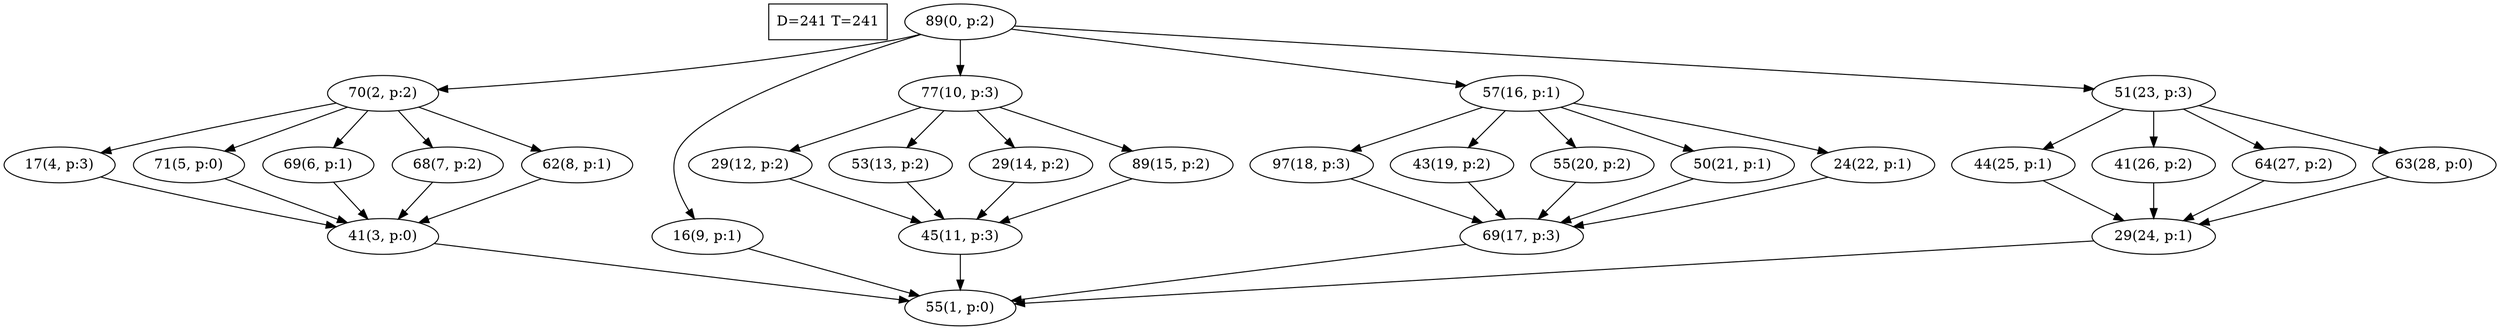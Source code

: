 digraph Task {
i [shape=box, label="D=241 T=241"]; 
0 [label="89(0, p:2)"];
1 [label="55(1, p:0)"];
2 [label="70(2, p:2)"];
3 [label="41(3, p:0)"];
4 [label="17(4, p:3)"];
5 [label="71(5, p:0)"];
6 [label="69(6, p:1)"];
7 [label="68(7, p:2)"];
8 [label="62(8, p:1)"];
9 [label="16(9, p:1)"];
10 [label="77(10, p:3)"];
11 [label="45(11, p:3)"];
12 [label="29(12, p:2)"];
13 [label="53(13, p:2)"];
14 [label="29(14, p:2)"];
15 [label="89(15, p:2)"];
16 [label="57(16, p:1)"];
17 [label="69(17, p:3)"];
18 [label="97(18, p:3)"];
19 [label="43(19, p:2)"];
20 [label="55(20, p:2)"];
21 [label="50(21, p:1)"];
22 [label="24(22, p:1)"];
23 [label="51(23, p:3)"];
24 [label="29(24, p:1)"];
25 [label="44(25, p:1)"];
26 [label="41(26, p:2)"];
27 [label="64(27, p:2)"];
28 [label="63(28, p:0)"];
0 -> 2;
0 -> 9;
0 -> 10;
0 -> 16;
0 -> 23;
2 -> 4;
2 -> 5;
2 -> 6;
2 -> 7;
2 -> 8;
3 -> 1;
4 -> 3;
5 -> 3;
6 -> 3;
7 -> 3;
8 -> 3;
9 -> 1;
10 -> 12;
10 -> 13;
10 -> 14;
10 -> 15;
11 -> 1;
12 -> 11;
13 -> 11;
14 -> 11;
15 -> 11;
16 -> 18;
16 -> 19;
16 -> 20;
16 -> 21;
16 -> 22;
17 -> 1;
18 -> 17;
19 -> 17;
20 -> 17;
21 -> 17;
22 -> 17;
23 -> 25;
23 -> 26;
23 -> 27;
23 -> 28;
24 -> 1;
25 -> 24;
26 -> 24;
27 -> 24;
28 -> 24;
}